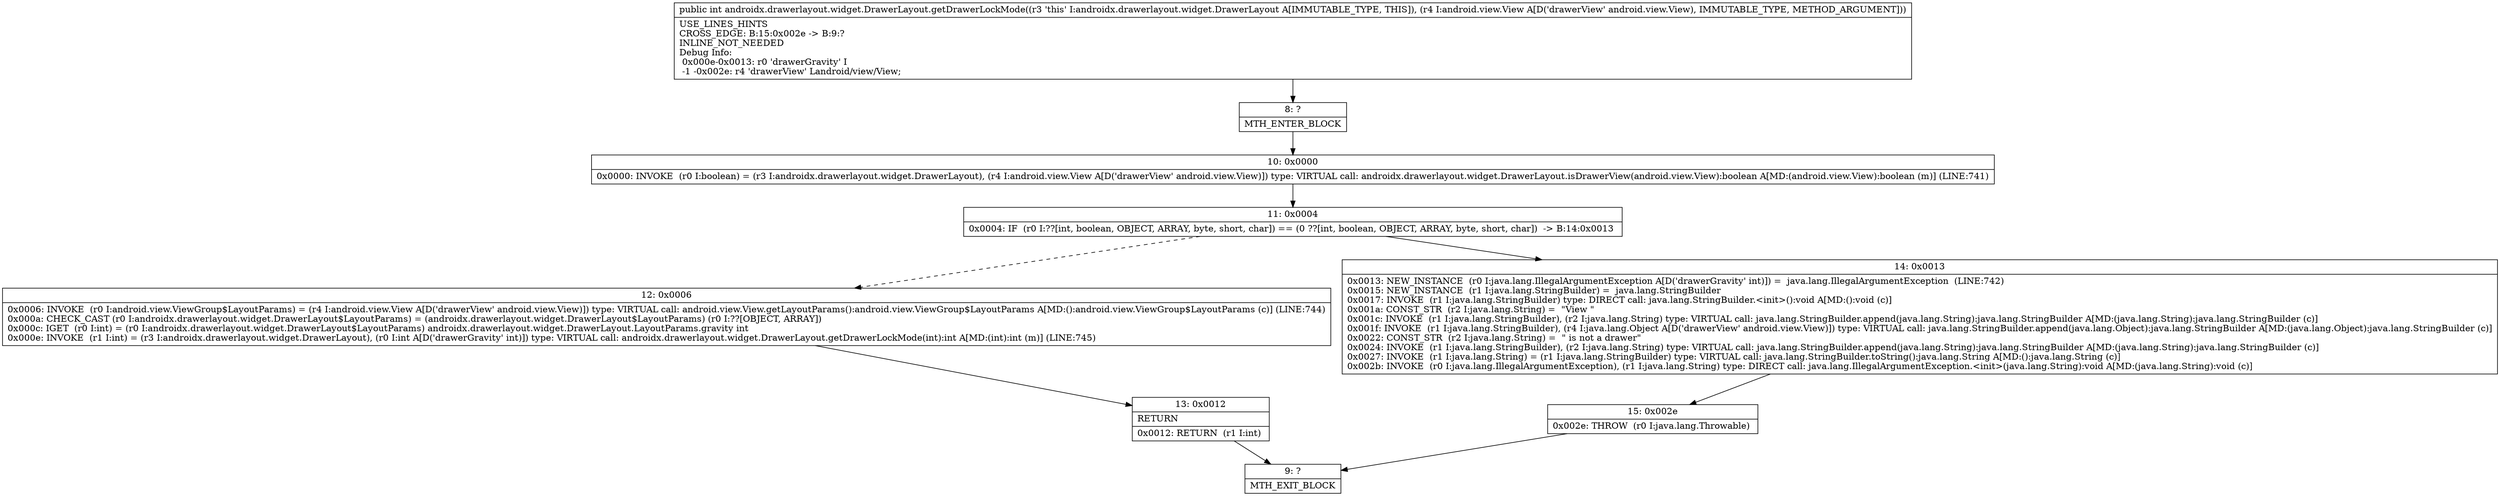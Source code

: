 digraph "CFG forandroidx.drawerlayout.widget.DrawerLayout.getDrawerLockMode(Landroid\/view\/View;)I" {
Node_8 [shape=record,label="{8\:\ ?|MTH_ENTER_BLOCK\l}"];
Node_10 [shape=record,label="{10\:\ 0x0000|0x0000: INVOKE  (r0 I:boolean) = (r3 I:androidx.drawerlayout.widget.DrawerLayout), (r4 I:android.view.View A[D('drawerView' android.view.View)]) type: VIRTUAL call: androidx.drawerlayout.widget.DrawerLayout.isDrawerView(android.view.View):boolean A[MD:(android.view.View):boolean (m)] (LINE:741)\l}"];
Node_11 [shape=record,label="{11\:\ 0x0004|0x0004: IF  (r0 I:??[int, boolean, OBJECT, ARRAY, byte, short, char]) == (0 ??[int, boolean, OBJECT, ARRAY, byte, short, char])  \-\> B:14:0x0013 \l}"];
Node_12 [shape=record,label="{12\:\ 0x0006|0x0006: INVOKE  (r0 I:android.view.ViewGroup$LayoutParams) = (r4 I:android.view.View A[D('drawerView' android.view.View)]) type: VIRTUAL call: android.view.View.getLayoutParams():android.view.ViewGroup$LayoutParams A[MD:():android.view.ViewGroup$LayoutParams (c)] (LINE:744)\l0x000a: CHECK_CAST (r0 I:androidx.drawerlayout.widget.DrawerLayout$LayoutParams) = (androidx.drawerlayout.widget.DrawerLayout$LayoutParams) (r0 I:??[OBJECT, ARRAY]) \l0x000c: IGET  (r0 I:int) = (r0 I:androidx.drawerlayout.widget.DrawerLayout$LayoutParams) androidx.drawerlayout.widget.DrawerLayout.LayoutParams.gravity int \l0x000e: INVOKE  (r1 I:int) = (r3 I:androidx.drawerlayout.widget.DrawerLayout), (r0 I:int A[D('drawerGravity' int)]) type: VIRTUAL call: androidx.drawerlayout.widget.DrawerLayout.getDrawerLockMode(int):int A[MD:(int):int (m)] (LINE:745)\l}"];
Node_13 [shape=record,label="{13\:\ 0x0012|RETURN\l|0x0012: RETURN  (r1 I:int) \l}"];
Node_9 [shape=record,label="{9\:\ ?|MTH_EXIT_BLOCK\l}"];
Node_14 [shape=record,label="{14\:\ 0x0013|0x0013: NEW_INSTANCE  (r0 I:java.lang.IllegalArgumentException A[D('drawerGravity' int)]) =  java.lang.IllegalArgumentException  (LINE:742)\l0x0015: NEW_INSTANCE  (r1 I:java.lang.StringBuilder) =  java.lang.StringBuilder \l0x0017: INVOKE  (r1 I:java.lang.StringBuilder) type: DIRECT call: java.lang.StringBuilder.\<init\>():void A[MD:():void (c)]\l0x001a: CONST_STR  (r2 I:java.lang.String) =  \"View \" \l0x001c: INVOKE  (r1 I:java.lang.StringBuilder), (r2 I:java.lang.String) type: VIRTUAL call: java.lang.StringBuilder.append(java.lang.String):java.lang.StringBuilder A[MD:(java.lang.String):java.lang.StringBuilder (c)]\l0x001f: INVOKE  (r1 I:java.lang.StringBuilder), (r4 I:java.lang.Object A[D('drawerView' android.view.View)]) type: VIRTUAL call: java.lang.StringBuilder.append(java.lang.Object):java.lang.StringBuilder A[MD:(java.lang.Object):java.lang.StringBuilder (c)]\l0x0022: CONST_STR  (r2 I:java.lang.String) =  \" is not a drawer\" \l0x0024: INVOKE  (r1 I:java.lang.StringBuilder), (r2 I:java.lang.String) type: VIRTUAL call: java.lang.StringBuilder.append(java.lang.String):java.lang.StringBuilder A[MD:(java.lang.String):java.lang.StringBuilder (c)]\l0x0027: INVOKE  (r1 I:java.lang.String) = (r1 I:java.lang.StringBuilder) type: VIRTUAL call: java.lang.StringBuilder.toString():java.lang.String A[MD:():java.lang.String (c)]\l0x002b: INVOKE  (r0 I:java.lang.IllegalArgumentException), (r1 I:java.lang.String) type: DIRECT call: java.lang.IllegalArgumentException.\<init\>(java.lang.String):void A[MD:(java.lang.String):void (c)]\l}"];
Node_15 [shape=record,label="{15\:\ 0x002e|0x002e: THROW  (r0 I:java.lang.Throwable) \l}"];
MethodNode[shape=record,label="{public int androidx.drawerlayout.widget.DrawerLayout.getDrawerLockMode((r3 'this' I:androidx.drawerlayout.widget.DrawerLayout A[IMMUTABLE_TYPE, THIS]), (r4 I:android.view.View A[D('drawerView' android.view.View), IMMUTABLE_TYPE, METHOD_ARGUMENT]))  | USE_LINES_HINTS\lCROSS_EDGE: B:15:0x002e \-\> B:9:?\lINLINE_NOT_NEEDED\lDebug Info:\l  0x000e\-0x0013: r0 'drawerGravity' I\l  \-1 \-0x002e: r4 'drawerView' Landroid\/view\/View;\l}"];
MethodNode -> Node_8;Node_8 -> Node_10;
Node_10 -> Node_11;
Node_11 -> Node_12[style=dashed];
Node_11 -> Node_14;
Node_12 -> Node_13;
Node_13 -> Node_9;
Node_14 -> Node_15;
Node_15 -> Node_9;
}

